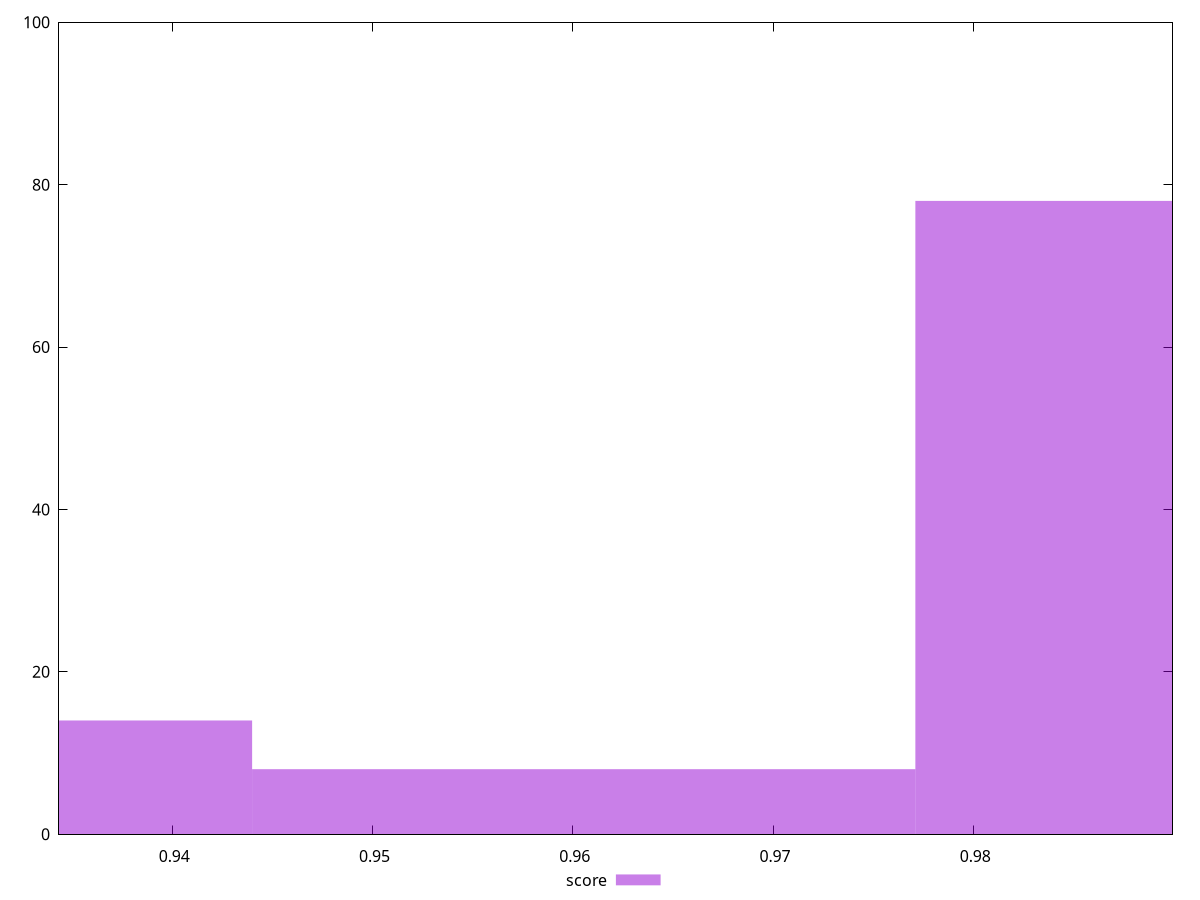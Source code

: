 reset

$score <<EOF
0.9936667145293644 78
0.9274222668940734 14
0.9605444907117189 8
EOF

set key outside below
set boxwidth 0.03312222381764548
set xrange [0.9343390964023497:0.9899467495008307]
set yrange [0:100]
set trange [0:100]
set style fill transparent solid 0.5 noborder
set terminal svg size 640, 490 enhanced background rgb 'white'
set output "report_00007_2020-12-11T15:55:29.892Z/first-meaningful-paint/samples/pages+cached+noexternal+nofonts+nosvg+noimg/score/histogram.svg"

plot $score title "score" with boxes

reset
